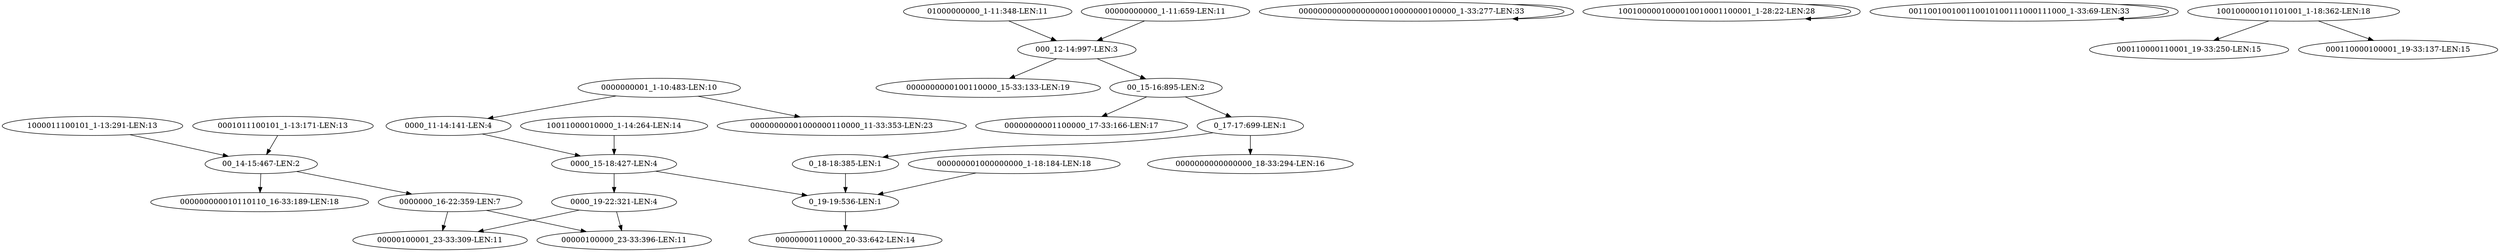 digraph G {
    "0001011100101_1-13:171-LEN:13" -> "00_14-15:467-LEN:2";
    "0_19-19:536-LEN:1" -> "00000000110000_20-33:642-LEN:14";
    "0000_15-18:427-LEN:4" -> "0_19-19:536-LEN:1";
    "0000_15-18:427-LEN:4" -> "0000_19-22:321-LEN:4";
    "00_14-15:467-LEN:2" -> "0000000_16-22:359-LEN:7";
    "00_14-15:467-LEN:2" -> "000000000010110110_16-33:189-LEN:18";
    "0_17-17:699-LEN:1" -> "0_18-18:385-LEN:1";
    "0_17-17:699-LEN:1" -> "0000000000000000_18-33:294-LEN:16";
    "00_15-16:895-LEN:2" -> "0_17-17:699-LEN:1";
    "00_15-16:895-LEN:2" -> "00000000001100000_17-33:166-LEN:17";
    "01000000000_1-11:348-LEN:11" -> "000_12-14:997-LEN:3";
    "0_18-18:385-LEN:1" -> "0_19-19:536-LEN:1";
    "000_12-14:997-LEN:3" -> "0000000000100110000_15-33:133-LEN:19";
    "000_12-14:997-LEN:3" -> "00_15-16:895-LEN:2";
    "0000000001_1-10:483-LEN:10" -> "00000000001000000110000_11-33:353-LEN:23";
    "0000000001_1-10:483-LEN:10" -> "0000_11-14:141-LEN:4";
    "1000011100101_1-13:291-LEN:13" -> "00_14-15:467-LEN:2";
    "0000_11-14:141-LEN:4" -> "0000_15-18:427-LEN:4";
    "0000000_16-22:359-LEN:7" -> "00000100000_23-33:396-LEN:11";
    "0000000_16-22:359-LEN:7" -> "00000100001_23-33:309-LEN:11";
    "000000000000000000010000000100000_1-33:277-LEN:33" -> "000000000000000000010000000100000_1-33:277-LEN:33";
    "0000_19-22:321-LEN:4" -> "00000100000_23-33:396-LEN:11";
    "0000_19-22:321-LEN:4" -> "00000100001_23-33:309-LEN:11";
    "1001000001000010010001100001_1-28:22-LEN:28" -> "1001000001000010010001100001_1-28:22-LEN:28";
    "00000000000_1-11:659-LEN:11" -> "000_12-14:997-LEN:3";
    "10011000010000_1-14:264-LEN:14" -> "0000_15-18:427-LEN:4";
    "001100100100110010100111000111000_1-33:69-LEN:33" -> "001100100100110010100111000111000_1-33:69-LEN:33";
    "000000001000000000_1-18:184-LEN:18" -> "0_19-19:536-LEN:1";
    "100100000101101001_1-18:362-LEN:18" -> "000110000110001_19-33:250-LEN:15";
    "100100000101101001_1-18:362-LEN:18" -> "000110000100001_19-33:137-LEN:15";
}
